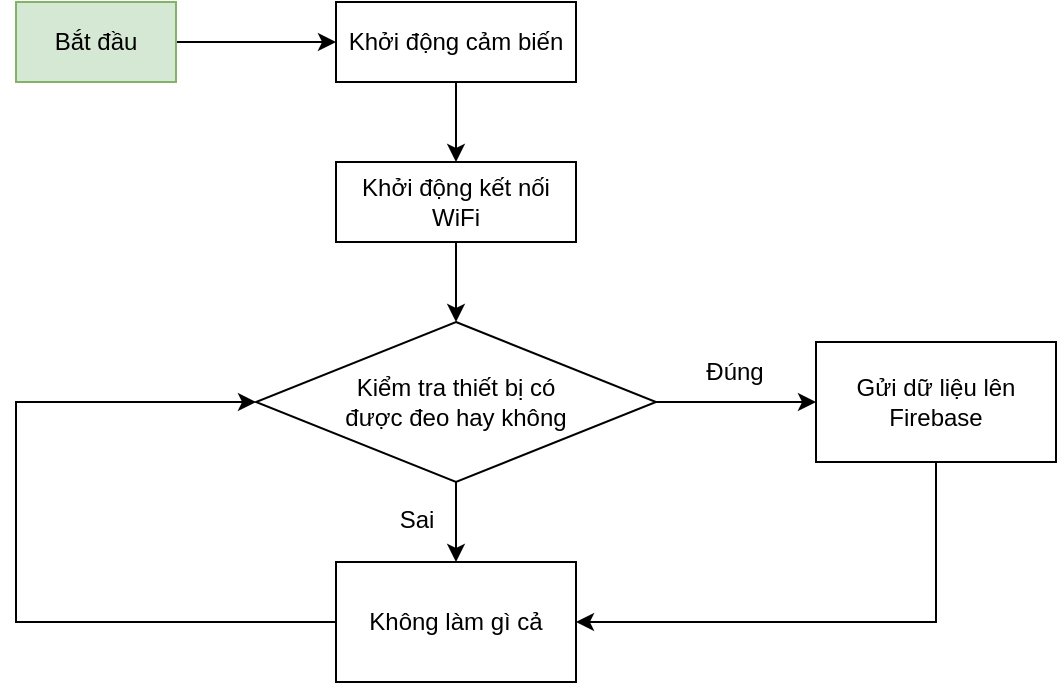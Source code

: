 <mxfile version="24.8.3">
  <diagram id="50V51Fa7qwyH7GF4jYZ3" name="Trang-1">
    <mxGraphModel dx="1050" dy="603" grid="0" gridSize="10" guides="1" tooltips="1" connect="1" arrows="1" fold="1" page="1" pageScale="1" pageWidth="1169" pageHeight="827" math="0" shadow="0">
      <root>
        <mxCell id="0" />
        <mxCell id="1" parent="0" />
        <mxCell id="skGFS0dZQDj36lblgueO-3" style="edgeStyle=orthogonalEdgeStyle;rounded=0;orthogonalLoop=1;jettySize=auto;html=1;exitX=1;exitY=0.5;exitDx=0;exitDy=0;entryX=0;entryY=0.5;entryDx=0;entryDy=0;" edge="1" parent="1" source="skGFS0dZQDj36lblgueO-1" target="skGFS0dZQDj36lblgueO-2">
          <mxGeometry relative="1" as="geometry" />
        </mxCell>
        <mxCell id="skGFS0dZQDj36lblgueO-1" value="Bắt đầu" style="rounded=0;whiteSpace=wrap;html=1;fillColor=#d5e8d4;strokeColor=#82b366;" vertex="1" parent="1">
          <mxGeometry x="160" y="160" width="80" height="40" as="geometry" />
        </mxCell>
        <mxCell id="skGFS0dZQDj36lblgueO-5" style="edgeStyle=orthogonalEdgeStyle;rounded=0;orthogonalLoop=1;jettySize=auto;html=1;exitX=0.5;exitY=1;exitDx=0;exitDy=0;entryX=0.5;entryY=0;entryDx=0;entryDy=0;" edge="1" parent="1" source="skGFS0dZQDj36lblgueO-2" target="skGFS0dZQDj36lblgueO-4">
          <mxGeometry relative="1" as="geometry" />
        </mxCell>
        <mxCell id="skGFS0dZQDj36lblgueO-2" value="Khởi động cảm biến" style="rounded=0;whiteSpace=wrap;html=1;" vertex="1" parent="1">
          <mxGeometry x="320" y="160" width="120" height="40" as="geometry" />
        </mxCell>
        <mxCell id="skGFS0dZQDj36lblgueO-8" style="edgeStyle=orthogonalEdgeStyle;rounded=0;orthogonalLoop=1;jettySize=auto;html=1;exitX=0.5;exitY=1;exitDx=0;exitDy=0;entryX=0.5;entryY=0;entryDx=0;entryDy=0;" edge="1" parent="1" source="skGFS0dZQDj36lblgueO-4" target="skGFS0dZQDj36lblgueO-7">
          <mxGeometry relative="1" as="geometry" />
        </mxCell>
        <mxCell id="skGFS0dZQDj36lblgueO-4" value="Khởi động kết nối WiFi" style="rounded=0;whiteSpace=wrap;html=1;" vertex="1" parent="1">
          <mxGeometry x="320" y="240" width="120" height="40" as="geometry" />
        </mxCell>
        <mxCell id="skGFS0dZQDj36lblgueO-10" style="edgeStyle=orthogonalEdgeStyle;rounded=0;orthogonalLoop=1;jettySize=auto;html=1;exitX=1;exitY=0.5;exitDx=0;exitDy=0;entryX=0;entryY=0.5;entryDx=0;entryDy=0;" edge="1" parent="1" source="skGFS0dZQDj36lblgueO-7" target="skGFS0dZQDj36lblgueO-9">
          <mxGeometry relative="1" as="geometry" />
        </mxCell>
        <mxCell id="skGFS0dZQDj36lblgueO-13" style="edgeStyle=orthogonalEdgeStyle;rounded=0;orthogonalLoop=1;jettySize=auto;html=1;exitX=0.5;exitY=1;exitDx=0;exitDy=0;entryX=0.5;entryY=0;entryDx=0;entryDy=0;" edge="1" parent="1" source="skGFS0dZQDj36lblgueO-7" target="skGFS0dZQDj36lblgueO-12">
          <mxGeometry relative="1" as="geometry" />
        </mxCell>
        <mxCell id="skGFS0dZQDj36lblgueO-7" value="Kiểm tra thiết bị có&lt;div&gt;được&amp;nbsp;&lt;span style=&quot;background-color: initial;&quot;&gt;đeo hay không&lt;/span&gt;&lt;/div&gt;" style="rhombus;whiteSpace=wrap;html=1;" vertex="1" parent="1">
          <mxGeometry x="280" y="320" width="200" height="80" as="geometry" />
        </mxCell>
        <mxCell id="skGFS0dZQDj36lblgueO-15" style="edgeStyle=orthogonalEdgeStyle;rounded=0;orthogonalLoop=1;jettySize=auto;html=1;exitX=0.5;exitY=1;exitDx=0;exitDy=0;entryX=1;entryY=0.5;entryDx=0;entryDy=0;" edge="1" parent="1" source="skGFS0dZQDj36lblgueO-9" target="skGFS0dZQDj36lblgueO-12">
          <mxGeometry relative="1" as="geometry" />
        </mxCell>
        <mxCell id="skGFS0dZQDj36lblgueO-9" value="Gửi dữ liệu lên Firebase" style="rounded=0;whiteSpace=wrap;html=1;" vertex="1" parent="1">
          <mxGeometry x="560" y="330" width="120" height="60" as="geometry" />
        </mxCell>
        <mxCell id="skGFS0dZQDj36lblgueO-11" value="Đúng" style="text;html=1;align=center;verticalAlign=middle;resizable=0;points=[];autosize=1;strokeColor=none;fillColor=none;" vertex="1" parent="1">
          <mxGeometry x="494" y="330" width="50" height="30" as="geometry" />
        </mxCell>
        <mxCell id="skGFS0dZQDj36lblgueO-16" style="edgeStyle=orthogonalEdgeStyle;rounded=0;orthogonalLoop=1;jettySize=auto;html=1;exitX=0;exitY=0.5;exitDx=0;exitDy=0;entryX=0;entryY=0.5;entryDx=0;entryDy=0;" edge="1" parent="1" source="skGFS0dZQDj36lblgueO-12" target="skGFS0dZQDj36lblgueO-7">
          <mxGeometry relative="1" as="geometry">
            <Array as="points">
              <mxPoint x="160" y="470" />
              <mxPoint x="160" y="360" />
            </Array>
          </mxGeometry>
        </mxCell>
        <mxCell id="skGFS0dZQDj36lblgueO-12" value="Không làm gì cả" style="rounded=0;whiteSpace=wrap;html=1;" vertex="1" parent="1">
          <mxGeometry x="320" y="440" width="120" height="60" as="geometry" />
        </mxCell>
        <mxCell id="skGFS0dZQDj36lblgueO-14" value="Sai" style="text;html=1;align=center;verticalAlign=middle;resizable=0;points=[];autosize=1;strokeColor=none;fillColor=none;" vertex="1" parent="1">
          <mxGeometry x="340" y="404" width="40" height="30" as="geometry" />
        </mxCell>
      </root>
    </mxGraphModel>
  </diagram>
</mxfile>
